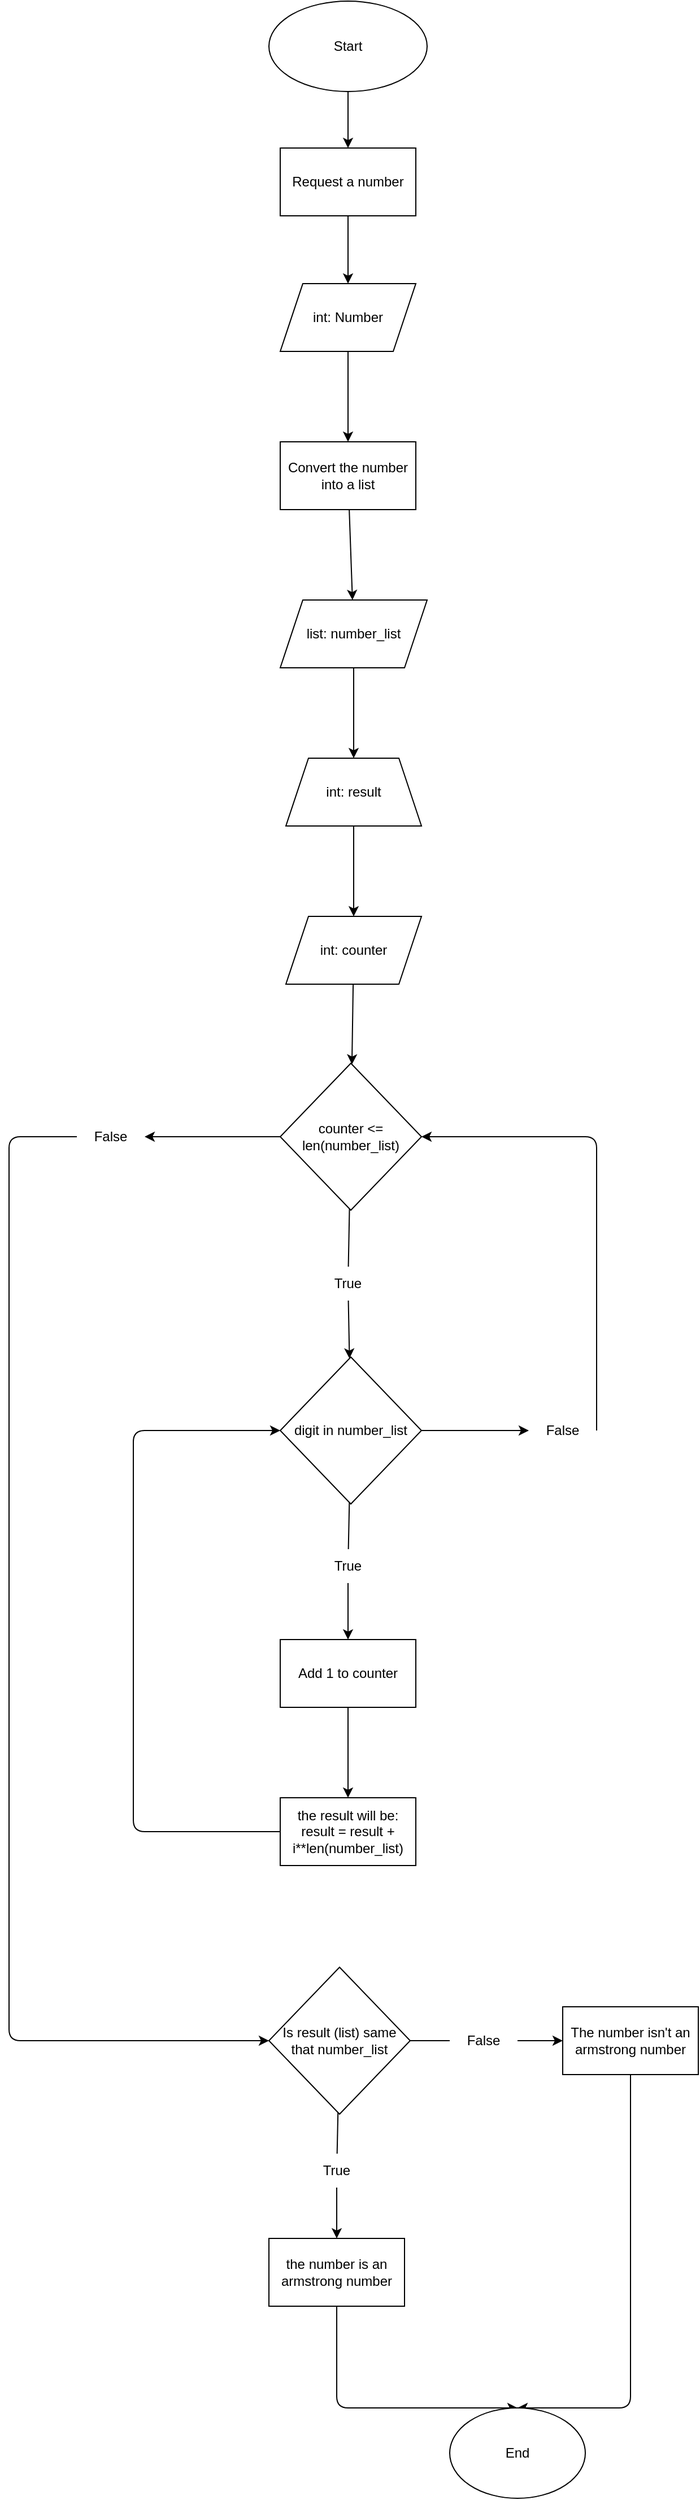 <mxfile>
    <diagram id="26mf_hlGPLfHYa_NIF5a" name="Page-1">
        <mxGraphModel dx="469" dy="407" grid="1" gridSize="10" guides="1" tooltips="1" connect="1" arrows="1" fold="1" page="1" pageScale="1" pageWidth="2000" pageHeight="3600" math="0" shadow="0">
            <root>
                <mxCell id="0"/>
                <mxCell id="1" parent="0"/>
                <mxCell id="8" value="" style="edgeStyle=none;html=1;" parent="1" source="3" target="6" edge="1">
                    <mxGeometry relative="1" as="geometry"/>
                </mxCell>
                <mxCell id="3" value="Request a number" style="rounded=0;whiteSpace=wrap;html=1;" parent="1" vertex="1">
                    <mxGeometry x="440" y="150" width="120" height="60" as="geometry"/>
                </mxCell>
                <mxCell id="7" value="" style="edgeStyle=none;html=1;" parent="1" source="4" target="3" edge="1">
                    <mxGeometry relative="1" as="geometry"/>
                </mxCell>
                <mxCell id="4" value="Start" style="ellipse;whiteSpace=wrap;html=1;" parent="1" vertex="1">
                    <mxGeometry x="430" y="20" width="140" height="80" as="geometry"/>
                </mxCell>
                <mxCell id="10" value="" style="edgeStyle=none;html=1;" parent="1" source="6" target="9" edge="1">
                    <mxGeometry relative="1" as="geometry"/>
                </mxCell>
                <mxCell id="6" value="int: Number" style="shape=parallelogram;perimeter=parallelogramPerimeter;whiteSpace=wrap;html=1;fixedSize=1;" parent="1" vertex="1">
                    <mxGeometry x="440" y="270" width="120" height="60" as="geometry"/>
                </mxCell>
                <mxCell id="14" value="" style="edgeStyle=none;html=1;" parent="1" source="9" target="13" edge="1">
                    <mxGeometry relative="1" as="geometry"/>
                </mxCell>
                <mxCell id="9" value="Convert the number into a list" style="whiteSpace=wrap;html=1;" parent="1" vertex="1">
                    <mxGeometry x="440" y="410" width="120" height="60" as="geometry"/>
                </mxCell>
                <mxCell id="24" value="" style="edgeStyle=none;html=1;" edge="1" parent="1" source="13" target="23">
                    <mxGeometry relative="1" as="geometry"/>
                </mxCell>
                <mxCell id="13" value="list: number_list" style="shape=parallelogram;perimeter=parallelogramPerimeter;whiteSpace=wrap;html=1;fixedSize=1;" parent="1" vertex="1">
                    <mxGeometry x="440" y="550" width="130" height="60" as="geometry"/>
                </mxCell>
                <mxCell id="27" value="" style="edgeStyle=none;html=1;startArrow=none;" edge="1" parent="1" source="2" target="26">
                    <mxGeometry relative="1" as="geometry"/>
                </mxCell>
                <mxCell id="62" style="edgeStyle=none;html=1;exitX=0;exitY=0.5;exitDx=0;exitDy=0;entryX=1;entryY=0.5;entryDx=0;entryDy=0;" edge="1" parent="1" source="15" target="61">
                    <mxGeometry relative="1" as="geometry"/>
                </mxCell>
                <mxCell id="15" value="counter &amp;lt;= len(number_list)" style="rhombus;whiteSpace=wrap;html=1;" vertex="1" parent="1">
                    <mxGeometry x="440" y="960" width="125" height="130" as="geometry"/>
                </mxCell>
                <mxCell id="81" value="" style="edgeStyle=none;html=1;" edge="1" parent="1" source="23" target="80">
                    <mxGeometry relative="1" as="geometry"/>
                </mxCell>
                <mxCell id="23" value="int: result" style="shape=trapezoid;perimeter=trapezoidPerimeter;whiteSpace=wrap;html=1;fixedSize=1;" vertex="1" parent="1">
                    <mxGeometry x="445" y="690" width="120" height="60" as="geometry"/>
                </mxCell>
                <mxCell id="30" value="" style="edgeStyle=none;html=1;startArrow=none;" edge="1" parent="1" source="32" target="29">
                    <mxGeometry relative="1" as="geometry"/>
                </mxCell>
                <mxCell id="45" value="" style="edgeStyle=none;html=1;" edge="1" parent="1" source="26" target="38">
                    <mxGeometry relative="1" as="geometry"/>
                </mxCell>
                <mxCell id="26" value="digit in number_list" style="rhombus;whiteSpace=wrap;html=1;" vertex="1" parent="1">
                    <mxGeometry x="440" y="1220" width="125" height="130" as="geometry"/>
                </mxCell>
                <mxCell id="28" value="" style="edgeStyle=none;html=1;endArrow=none;" edge="1" parent="1" source="15" target="2">
                    <mxGeometry relative="1" as="geometry">
                        <mxPoint x="502.5" y="1090" as="sourcePoint"/>
                        <mxPoint x="502.5" y="1220" as="targetPoint"/>
                    </mxGeometry>
                </mxCell>
                <mxCell id="2" value="True" style="text;html=1;strokeColor=none;fillColor=none;align=center;verticalAlign=middle;whiteSpace=wrap;rounded=0;" parent="1" vertex="1">
                    <mxGeometry x="470" y="1140" width="60" height="30" as="geometry"/>
                </mxCell>
                <mxCell id="35" value="" style="edgeStyle=none;html=1;" edge="1" parent="1" source="29" target="34">
                    <mxGeometry relative="1" as="geometry"/>
                </mxCell>
                <mxCell id="29" value="Add 1 to counter" style="whiteSpace=wrap;html=1;" vertex="1" parent="1">
                    <mxGeometry x="440" y="1470" width="120" height="60" as="geometry"/>
                </mxCell>
                <mxCell id="33" value="" style="edgeStyle=none;html=1;endArrow=none;" edge="1" parent="1" source="26" target="32">
                    <mxGeometry relative="1" as="geometry">
                        <mxPoint x="502.5" y="1350" as="sourcePoint"/>
                        <mxPoint x="502.5" y="1465" as="targetPoint"/>
                    </mxGeometry>
                </mxCell>
                <mxCell id="32" value="True" style="text;html=1;strokeColor=none;fillColor=none;align=center;verticalAlign=middle;whiteSpace=wrap;rounded=0;" vertex="1" parent="1">
                    <mxGeometry x="470" y="1390" width="60" height="30" as="geometry"/>
                </mxCell>
                <mxCell id="36" style="edgeStyle=none;html=1;exitX=0;exitY=0.5;exitDx=0;exitDy=0;entryX=0;entryY=0.5;entryDx=0;entryDy=0;" edge="1" parent="1" source="34" target="26">
                    <mxGeometry relative="1" as="geometry">
                        <Array as="points">
                            <mxPoint x="310" y="1640"/>
                            <mxPoint x="310" y="1285"/>
                        </Array>
                    </mxGeometry>
                </mxCell>
                <mxCell id="34" value="the result will be:&lt;br&gt;result = result + i**len(number_list)" style="whiteSpace=wrap;html=1;" vertex="1" parent="1">
                    <mxGeometry x="440" y="1610" width="120" height="60" as="geometry"/>
                </mxCell>
                <mxCell id="46" style="edgeStyle=none;html=1;exitX=1;exitY=0.5;exitDx=0;exitDy=0;entryX=1;entryY=0.5;entryDx=0;entryDy=0;" edge="1" parent="1" source="38" target="15">
                    <mxGeometry relative="1" as="geometry">
                        <Array as="points">
                            <mxPoint x="720" y="1025"/>
                        </Array>
                    </mxGeometry>
                </mxCell>
                <mxCell id="38" value="False" style="text;html=1;strokeColor=none;fillColor=none;align=center;verticalAlign=middle;whiteSpace=wrap;rounded=0;" vertex="1" parent="1">
                    <mxGeometry x="660" y="1270" width="60" height="30" as="geometry"/>
                </mxCell>
                <mxCell id="65" value="" style="edgeStyle=none;html=1;startArrow=none;" edge="1" parent="1" source="71" target="64">
                    <mxGeometry relative="1" as="geometry"/>
                </mxCell>
                <mxCell id="67" value="" style="edgeStyle=none;html=1;startArrow=none;" edge="1" parent="1" source="73" target="66">
                    <mxGeometry relative="1" as="geometry"/>
                </mxCell>
                <mxCell id="48" value="Is result (list) same that number_list" style="rhombus;whiteSpace=wrap;html=1;" vertex="1" parent="1">
                    <mxGeometry x="430" y="1760" width="125" height="130" as="geometry"/>
                </mxCell>
                <mxCell id="63" style="edgeStyle=none;html=1;exitX=0;exitY=0.5;exitDx=0;exitDy=0;entryX=0;entryY=0.5;entryDx=0;entryDy=0;" edge="1" parent="1" source="61" target="48">
                    <mxGeometry relative="1" as="geometry">
                        <Array as="points">
                            <mxPoint x="200" y="1025"/>
                            <mxPoint x="200" y="1825"/>
                        </Array>
                    </mxGeometry>
                </mxCell>
                <mxCell id="61" value="False" style="text;html=1;strokeColor=none;fillColor=none;align=center;verticalAlign=middle;whiteSpace=wrap;rounded=0;" vertex="1" parent="1">
                    <mxGeometry x="260" y="1010" width="60" height="30" as="geometry"/>
                </mxCell>
                <mxCell id="77" style="edgeStyle=none;html=1;exitX=0.5;exitY=1;exitDx=0;exitDy=0;entryX=0.5;entryY=0;entryDx=0;entryDy=0;" edge="1" parent="1" source="64" target="76">
                    <mxGeometry relative="1" as="geometry">
                        <Array as="points">
                            <mxPoint x="490" y="2150"/>
                        </Array>
                    </mxGeometry>
                </mxCell>
                <mxCell id="64" value="the number is an armstrong number" style="whiteSpace=wrap;html=1;" vertex="1" parent="1">
                    <mxGeometry x="430" y="2000" width="120" height="60" as="geometry"/>
                </mxCell>
                <mxCell id="78" style="edgeStyle=none;html=1;exitX=0.5;exitY=1;exitDx=0;exitDy=0;entryX=0.5;entryY=0;entryDx=0;entryDy=0;" edge="1" parent="1" source="66" target="76">
                    <mxGeometry relative="1" as="geometry">
                        <Array as="points">
                            <mxPoint x="750" y="2150"/>
                        </Array>
                    </mxGeometry>
                </mxCell>
                <mxCell id="66" value="The number isn't an armstrong number" style="whiteSpace=wrap;html=1;" vertex="1" parent="1">
                    <mxGeometry x="690" y="1795" width="120" height="60" as="geometry"/>
                </mxCell>
                <mxCell id="72" value="" style="edgeStyle=none;html=1;endArrow=none;" edge="1" parent="1" source="48" target="71">
                    <mxGeometry relative="1" as="geometry">
                        <mxPoint x="491.717" y="1889.186" as="sourcePoint"/>
                        <mxPoint x="490.366" y="2000" as="targetPoint"/>
                    </mxGeometry>
                </mxCell>
                <mxCell id="71" value="True" style="text;html=1;strokeColor=none;fillColor=none;align=center;verticalAlign=middle;whiteSpace=wrap;rounded=0;" vertex="1" parent="1">
                    <mxGeometry x="460" y="1925" width="60" height="30" as="geometry"/>
                </mxCell>
                <mxCell id="74" value="" style="edgeStyle=none;html=1;endArrow=none;" edge="1" parent="1" source="48" target="73">
                    <mxGeometry relative="1" as="geometry">
                        <mxPoint x="555" y="1825" as="sourcePoint"/>
                        <mxPoint x="690" y="1825" as="targetPoint"/>
                    </mxGeometry>
                </mxCell>
                <mxCell id="73" value="False" style="text;html=1;strokeColor=none;fillColor=none;align=center;verticalAlign=middle;whiteSpace=wrap;rounded=0;" vertex="1" parent="1">
                    <mxGeometry x="590" y="1810" width="60" height="30" as="geometry"/>
                </mxCell>
                <mxCell id="76" value="End" style="ellipse;whiteSpace=wrap;html=1;" vertex="1" parent="1">
                    <mxGeometry x="590" y="2150" width="120" height="80" as="geometry"/>
                </mxCell>
                <mxCell id="82" value="" style="edgeStyle=none;html=1;" edge="1" parent="1" source="80" target="15">
                    <mxGeometry relative="1" as="geometry"/>
                </mxCell>
                <mxCell id="80" value="int: counter" style="shape=parallelogram;perimeter=parallelogramPerimeter;whiteSpace=wrap;html=1;fixedSize=1;" vertex="1" parent="1">
                    <mxGeometry x="445" y="830" width="120" height="60" as="geometry"/>
                </mxCell>
            </root>
        </mxGraphModel>
    </diagram>
</mxfile>